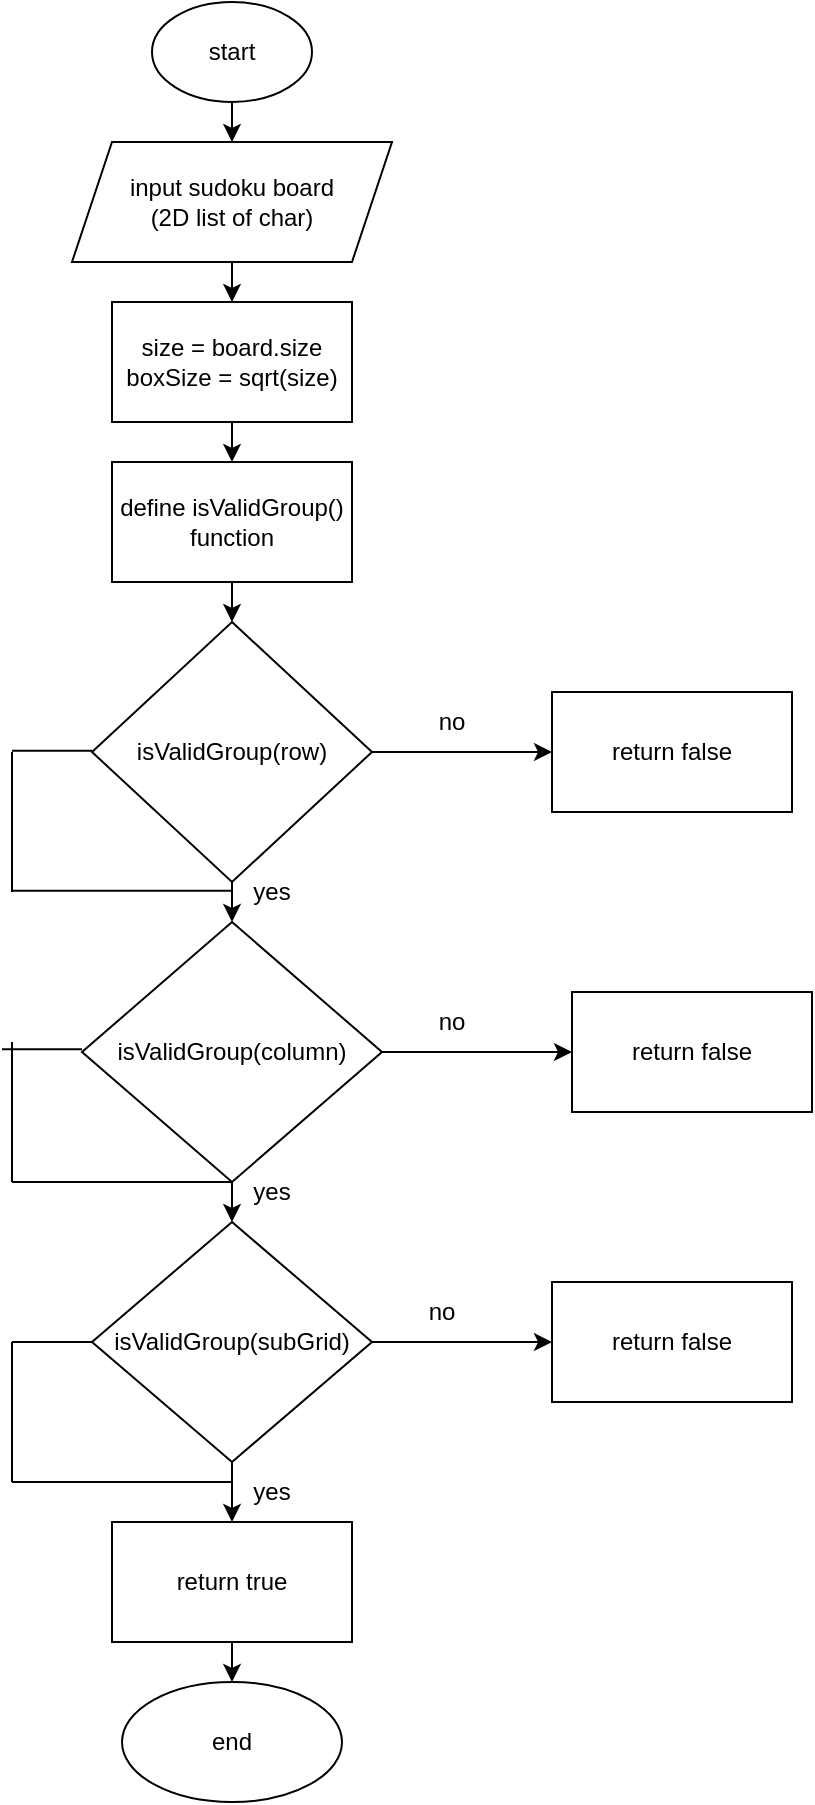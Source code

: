 <mxfile version="26.2.5" pages="2">
  <diagram id="C5RBs43oDa-KdzZeNtuy" name="Sudoku diagram">
    <mxGraphModel dx="1165" dy="1800" grid="1" gridSize="10" guides="1" tooltips="1" connect="1" arrows="1" fold="1" page="1" pageScale="1" pageWidth="827" pageHeight="1169" math="0" shadow="0">
      <root>
        <mxCell id="WIyWlLk6GJQsqaUBKTNV-0" />
        <mxCell id="WIyWlLk6GJQsqaUBKTNV-1" parent="WIyWlLk6GJQsqaUBKTNV-0" />
        <mxCell id="WIyWlLk6GJQsqaUBKTNV-8" value="No" style="rounded=0;html=1;jettySize=auto;orthogonalLoop=1;fontSize=11;endArrow=block;endFill=0;endSize=8;strokeWidth=1;shadow=0;labelBackgroundColor=none;edgeStyle=orthogonalEdgeStyle;" parent="WIyWlLk6GJQsqaUBKTNV-1" edge="1">
          <mxGeometry x="0.333" y="20" relative="1" as="geometry">
            <mxPoint as="offset" />
            <mxPoint x="220" y="440" as="targetPoint" />
          </mxGeometry>
        </mxCell>
        <mxCell id="WVFGbX8OKdMeRJ4kNkZL-5" value="" style="edgeStyle=orthogonalEdgeStyle;rounded=0;orthogonalLoop=1;jettySize=auto;html=1;" parent="WIyWlLk6GJQsqaUBKTNV-1" source="WVFGbX8OKdMeRJ4kNkZL-1" target="WVFGbX8OKdMeRJ4kNkZL-4" edge="1">
          <mxGeometry relative="1" as="geometry" />
        </mxCell>
        <mxCell id="WVFGbX8OKdMeRJ4kNkZL-1" value="start" style="ellipse;whiteSpace=wrap;html=1;" parent="WIyWlLk6GJQsqaUBKTNV-1" vertex="1">
          <mxGeometry x="170" y="-50" width="80" height="50" as="geometry" />
        </mxCell>
        <mxCell id="WVFGbX8OKdMeRJ4kNkZL-7" value="" style="edgeStyle=orthogonalEdgeStyle;rounded=0;orthogonalLoop=1;jettySize=auto;html=1;" parent="WIyWlLk6GJQsqaUBKTNV-1" source="WVFGbX8OKdMeRJ4kNkZL-4" target="WVFGbX8OKdMeRJ4kNkZL-6" edge="1">
          <mxGeometry relative="1" as="geometry" />
        </mxCell>
        <mxCell id="WVFGbX8OKdMeRJ4kNkZL-4" value="input sudoku board&lt;div&gt;(2D list of char)&lt;/div&gt;" style="shape=parallelogram;perimeter=parallelogramPerimeter;whiteSpace=wrap;html=1;fixedSize=1;" parent="WIyWlLk6GJQsqaUBKTNV-1" vertex="1">
          <mxGeometry x="130" y="20" width="160" height="60" as="geometry" />
        </mxCell>
        <mxCell id="WVFGbX8OKdMeRJ4kNkZL-39" value="" style="edgeStyle=none;rounded=0;orthogonalLoop=1;jettySize=auto;html=1;" parent="WIyWlLk6GJQsqaUBKTNV-1" source="WVFGbX8OKdMeRJ4kNkZL-6" target="WVFGbX8OKdMeRJ4kNkZL-37" edge="1">
          <mxGeometry relative="1" as="geometry" />
        </mxCell>
        <mxCell id="WVFGbX8OKdMeRJ4kNkZL-6" value="size = board.size&lt;div&gt;boxSize = sqrt(size)&lt;/div&gt;" style="whiteSpace=wrap;html=1;" parent="WIyWlLk6GJQsqaUBKTNV-1" vertex="1">
          <mxGeometry x="150" y="100" width="120" height="60" as="geometry" />
        </mxCell>
        <mxCell id="WVFGbX8OKdMeRJ4kNkZL-11" value="" style="endArrow=none;html=1;rounded=0;entryX=0.5;entryY=1;entryDx=0;entryDy=0;" parent="WIyWlLk6GJQsqaUBKTNV-1" target="WVFGbX8OKdMeRJ4kNkZL-8" edge="1">
          <mxGeometry width="50" height="50" relative="1" as="geometry">
            <mxPoint x="210" y="300" as="sourcePoint" />
            <mxPoint x="210" y="240" as="targetPoint" />
          </mxGeometry>
        </mxCell>
        <mxCell id="WVFGbX8OKdMeRJ4kNkZL-15" value="" style="edgeStyle=none;rounded=0;orthogonalLoop=1;jettySize=auto;html=1;" parent="WIyWlLk6GJQsqaUBKTNV-1" source="WVFGbX8OKdMeRJ4kNkZL-8" target="WVFGbX8OKdMeRJ4kNkZL-12" edge="1">
          <mxGeometry relative="1" as="geometry" />
        </mxCell>
        <mxCell id="WVFGbX8OKdMeRJ4kNkZL-21" value="" style="edgeStyle=none;rounded=0;orthogonalLoop=1;jettySize=auto;html=1;" parent="WIyWlLk6GJQsqaUBKTNV-1" source="WVFGbX8OKdMeRJ4kNkZL-8" target="WVFGbX8OKdMeRJ4kNkZL-20" edge="1">
          <mxGeometry relative="1" as="geometry" />
        </mxCell>
        <mxCell id="WVFGbX8OKdMeRJ4kNkZL-8" value="&lt;div&gt;isValidGroup(row)&lt;/div&gt;" style="rhombus;whiteSpace=wrap;html=1;" parent="WIyWlLk6GJQsqaUBKTNV-1" vertex="1">
          <mxGeometry x="140" y="260" width="140" height="130" as="geometry" />
        </mxCell>
        <mxCell id="WVFGbX8OKdMeRJ4kNkZL-16" value="" style="edgeStyle=none;rounded=0;orthogonalLoop=1;jettySize=auto;html=1;" parent="WIyWlLk6GJQsqaUBKTNV-1" source="WVFGbX8OKdMeRJ4kNkZL-12" target="WVFGbX8OKdMeRJ4kNkZL-13" edge="1">
          <mxGeometry relative="1" as="geometry" />
        </mxCell>
        <mxCell id="WVFGbX8OKdMeRJ4kNkZL-23" value="" style="edgeStyle=none;rounded=0;orthogonalLoop=1;jettySize=auto;html=1;" parent="WIyWlLk6GJQsqaUBKTNV-1" source="WVFGbX8OKdMeRJ4kNkZL-12" target="WVFGbX8OKdMeRJ4kNkZL-22" edge="1">
          <mxGeometry relative="1" as="geometry" />
        </mxCell>
        <mxCell id="WVFGbX8OKdMeRJ4kNkZL-12" value="&lt;div&gt;isValidGroup(column)&lt;/div&gt;" style="rhombus;whiteSpace=wrap;html=1;" parent="WIyWlLk6GJQsqaUBKTNV-1" vertex="1">
          <mxGeometry x="135" y="410" width="150" height="130" as="geometry" />
        </mxCell>
        <mxCell id="WVFGbX8OKdMeRJ4kNkZL-27" value="" style="edgeStyle=none;rounded=0;orthogonalLoop=1;jettySize=auto;html=1;" parent="WIyWlLk6GJQsqaUBKTNV-1" source="WVFGbX8OKdMeRJ4kNkZL-13" target="WVFGbX8OKdMeRJ4kNkZL-26" edge="1">
          <mxGeometry relative="1" as="geometry" />
        </mxCell>
        <mxCell id="WVFGbX8OKdMeRJ4kNkZL-42" value="" style="edgeStyle=none;rounded=0;orthogonalLoop=1;jettySize=auto;html=1;" parent="WIyWlLk6GJQsqaUBKTNV-1" source="WVFGbX8OKdMeRJ4kNkZL-13" target="WVFGbX8OKdMeRJ4kNkZL-41" edge="1">
          <mxGeometry relative="1" as="geometry" />
        </mxCell>
        <mxCell id="WVFGbX8OKdMeRJ4kNkZL-13" value="&lt;div&gt;isValidGroup(subGrid)&lt;/div&gt;" style="rhombus;whiteSpace=wrap;html=1;" parent="WIyWlLk6GJQsqaUBKTNV-1" vertex="1">
          <mxGeometry x="140" y="560" width="140" height="120" as="geometry" />
        </mxCell>
        <mxCell id="WVFGbX8OKdMeRJ4kNkZL-17" value="yes" style="text;html=1;align=center;verticalAlign=middle;whiteSpace=wrap;rounded=0;" parent="WIyWlLk6GJQsqaUBKTNV-1" vertex="1">
          <mxGeometry x="200" y="380" width="60" height="30" as="geometry" />
        </mxCell>
        <mxCell id="WVFGbX8OKdMeRJ4kNkZL-19" value="yes" style="text;html=1;align=center;verticalAlign=middle;whiteSpace=wrap;rounded=0;" parent="WIyWlLk6GJQsqaUBKTNV-1" vertex="1">
          <mxGeometry x="200" y="530" width="60" height="30" as="geometry" />
        </mxCell>
        <mxCell id="WVFGbX8OKdMeRJ4kNkZL-20" value="return false" style="whiteSpace=wrap;html=1;" parent="WIyWlLk6GJQsqaUBKTNV-1" vertex="1">
          <mxGeometry x="370" y="295" width="120" height="60" as="geometry" />
        </mxCell>
        <mxCell id="WVFGbX8OKdMeRJ4kNkZL-22" value="return false" style="whiteSpace=wrap;html=1;" parent="WIyWlLk6GJQsqaUBKTNV-1" vertex="1">
          <mxGeometry x="380" y="445" width="120" height="60" as="geometry" />
        </mxCell>
        <mxCell id="WVFGbX8OKdMeRJ4kNkZL-26" value="return false" style="whiteSpace=wrap;html=1;" parent="WIyWlLk6GJQsqaUBKTNV-1" vertex="1">
          <mxGeometry x="370" y="590" width="120" height="60" as="geometry" />
        </mxCell>
        <mxCell id="WVFGbX8OKdMeRJ4kNkZL-28" value="no" style="text;html=1;align=center;verticalAlign=middle;whiteSpace=wrap;rounded=0;" parent="WIyWlLk6GJQsqaUBKTNV-1" vertex="1">
          <mxGeometry x="290" y="295" width="60" height="30" as="geometry" />
        </mxCell>
        <mxCell id="WVFGbX8OKdMeRJ4kNkZL-29" value="no" style="text;html=1;align=center;verticalAlign=middle;whiteSpace=wrap;rounded=0;" parent="WIyWlLk6GJQsqaUBKTNV-1" vertex="1">
          <mxGeometry x="285" y="590" width="60" height="30" as="geometry" />
        </mxCell>
        <mxCell id="WVFGbX8OKdMeRJ4kNkZL-30" value="no" style="text;html=1;align=center;verticalAlign=middle;whiteSpace=wrap;rounded=0;" parent="WIyWlLk6GJQsqaUBKTNV-1" vertex="1">
          <mxGeometry x="290" y="445" width="60" height="30" as="geometry" />
        </mxCell>
        <mxCell id="WVFGbX8OKdMeRJ4kNkZL-33" value="end" style="ellipse;whiteSpace=wrap;html=1;" parent="WIyWlLk6GJQsqaUBKTNV-1" vertex="1">
          <mxGeometry x="155" y="790" width="110" height="60" as="geometry" />
        </mxCell>
        <mxCell id="WVFGbX8OKdMeRJ4kNkZL-40" value="" style="edgeStyle=none;rounded=0;orthogonalLoop=1;jettySize=auto;html=1;" parent="WIyWlLk6GJQsqaUBKTNV-1" source="WVFGbX8OKdMeRJ4kNkZL-37" target="WVFGbX8OKdMeRJ4kNkZL-8" edge="1">
          <mxGeometry relative="1" as="geometry" />
        </mxCell>
        <mxCell id="WVFGbX8OKdMeRJ4kNkZL-37" value="define isValidGroup() function" style="rounded=0;whiteSpace=wrap;html=1;" parent="WIyWlLk6GJQsqaUBKTNV-1" vertex="1">
          <mxGeometry x="150" y="180" width="120" height="60" as="geometry" />
        </mxCell>
        <mxCell id="WVFGbX8OKdMeRJ4kNkZL-43" value="" style="edgeStyle=none;rounded=0;orthogonalLoop=1;jettySize=auto;html=1;" parent="WIyWlLk6GJQsqaUBKTNV-1" source="WVFGbX8OKdMeRJ4kNkZL-41" target="WVFGbX8OKdMeRJ4kNkZL-33" edge="1">
          <mxGeometry relative="1" as="geometry" />
        </mxCell>
        <mxCell id="WVFGbX8OKdMeRJ4kNkZL-41" value="return true" style="whiteSpace=wrap;html=1;" parent="WIyWlLk6GJQsqaUBKTNV-1" vertex="1">
          <mxGeometry x="150" y="710" width="120" height="60" as="geometry" />
        </mxCell>
        <mxCell id="WVFGbX8OKdMeRJ4kNkZL-44" value="yes" style="text;html=1;align=center;verticalAlign=middle;whiteSpace=wrap;rounded=0;" parent="WIyWlLk6GJQsqaUBKTNV-1" vertex="1">
          <mxGeometry x="200" y="680" width="60" height="30" as="geometry" />
        </mxCell>
        <mxCell id="2qSWAf4yEXB-eWjeMM5K-0" value="" style="endArrow=none;html=1;rounded=0;" edge="1" parent="WIyWlLk6GJQsqaUBKTNV-1">
          <mxGeometry width="50" height="50" relative="1" as="geometry">
            <mxPoint x="100" y="394.33" as="sourcePoint" />
            <mxPoint x="210" y="394.33" as="targetPoint" />
          </mxGeometry>
        </mxCell>
        <mxCell id="2qSWAf4yEXB-eWjeMM5K-1" value="" style="endArrow=none;html=1;rounded=0;" edge="1" parent="WIyWlLk6GJQsqaUBKTNV-1">
          <mxGeometry width="50" height="50" relative="1" as="geometry">
            <mxPoint x="100" y="690" as="sourcePoint" />
            <mxPoint x="210" y="690" as="targetPoint" />
          </mxGeometry>
        </mxCell>
        <mxCell id="2qSWAf4yEXB-eWjeMM5K-2" value="" style="endArrow=none;html=1;rounded=0;" edge="1" parent="WIyWlLk6GJQsqaUBKTNV-1">
          <mxGeometry width="50" height="50" relative="1" as="geometry">
            <mxPoint x="100" y="540" as="sourcePoint" />
            <mxPoint x="210" y="540" as="targetPoint" />
          </mxGeometry>
        </mxCell>
        <mxCell id="2qSWAf4yEXB-eWjeMM5K-4" value="" style="endArrow=none;html=1;rounded=0;" edge="1" parent="WIyWlLk6GJQsqaUBKTNV-1">
          <mxGeometry width="50" height="50" relative="1" as="geometry">
            <mxPoint x="100" y="620" as="sourcePoint" />
            <mxPoint x="140" y="620" as="targetPoint" />
          </mxGeometry>
        </mxCell>
        <mxCell id="2qSWAf4yEXB-eWjeMM5K-6" value="" style="endArrow=none;html=1;rounded=0;" edge="1" parent="WIyWlLk6GJQsqaUBKTNV-1">
          <mxGeometry width="50" height="50" relative="1" as="geometry">
            <mxPoint x="100" y="690" as="sourcePoint" />
            <mxPoint x="100" y="620" as="targetPoint" />
          </mxGeometry>
        </mxCell>
        <mxCell id="2qSWAf4yEXB-eWjeMM5K-7" value="" style="endArrow=none;html=1;rounded=0;" edge="1" parent="WIyWlLk6GJQsqaUBKTNV-1">
          <mxGeometry width="50" height="50" relative="1" as="geometry">
            <mxPoint x="100" y="324.33" as="sourcePoint" />
            <mxPoint x="140" y="324.33" as="targetPoint" />
          </mxGeometry>
        </mxCell>
        <mxCell id="2qSWAf4yEXB-eWjeMM5K-8" value="" style="endArrow=none;html=1;rounded=0;" edge="1" parent="WIyWlLk6GJQsqaUBKTNV-1">
          <mxGeometry width="50" height="50" relative="1" as="geometry">
            <mxPoint x="95" y="473.67" as="sourcePoint" />
            <mxPoint x="135" y="473.67" as="targetPoint" />
          </mxGeometry>
        </mxCell>
        <mxCell id="2qSWAf4yEXB-eWjeMM5K-9" value="" style="endArrow=none;html=1;rounded=0;" edge="1" parent="WIyWlLk6GJQsqaUBKTNV-1">
          <mxGeometry width="50" height="50" relative="1" as="geometry">
            <mxPoint x="100" y="395" as="sourcePoint" />
            <mxPoint x="100" y="325" as="targetPoint" />
          </mxGeometry>
        </mxCell>
        <mxCell id="2qSWAf4yEXB-eWjeMM5K-10" value="" style="endArrow=none;html=1;rounded=0;" edge="1" parent="WIyWlLk6GJQsqaUBKTNV-1">
          <mxGeometry width="50" height="50" relative="1" as="geometry">
            <mxPoint x="100" y="540" as="sourcePoint" />
            <mxPoint x="100" y="470" as="targetPoint" />
          </mxGeometry>
        </mxCell>
      </root>
    </mxGraphModel>
  </diagram>
  <diagram id="oHFhjthTGVeP3cD-KrLw" name="IPv4 diagram">
    <mxGraphModel dx="1457" dy="788" grid="1" gridSize="10" guides="1" tooltips="1" connect="1" arrows="1" fold="1" page="1" pageScale="1" pageWidth="850" pageHeight="1100" math="0" shadow="0">
      <root>
        <mxCell id="0" />
        <mxCell id="1" parent="0" />
        <mxCell id="S-5rs2X0BtKWw0U-oja9-3" value="" style="edgeStyle=none;rounded=0;orthogonalLoop=1;jettySize=auto;html=1;" edge="1" parent="1" source="S-5rs2X0BtKWw0U-oja9-1" target="S-5rs2X0BtKWw0U-oja9-2">
          <mxGeometry relative="1" as="geometry" />
        </mxCell>
        <mxCell id="S-5rs2X0BtKWw0U-oja9-1" value="start" style="ellipse;whiteSpace=wrap;html=1;" vertex="1" parent="1">
          <mxGeometry x="180" y="10" width="100" height="50" as="geometry" />
        </mxCell>
        <mxCell id="AF_sRmBem9vMi__EUsd--2" value="" style="edgeStyle=none;rounded=0;orthogonalLoop=1;jettySize=auto;html=1;" edge="1" parent="1" source="S-5rs2X0BtKWw0U-oja9-2" target="AF_sRmBem9vMi__EUsd--1">
          <mxGeometry relative="1" as="geometry" />
        </mxCell>
        <mxCell id="AF_sRmBem9vMi__EUsd--6" value="" style="edgeStyle=none;rounded=0;orthogonalLoop=1;jettySize=auto;html=1;" edge="1" parent="1" source="S-5rs2X0BtKWw0U-oja9-2">
          <mxGeometry relative="1" as="geometry">
            <mxPoint x="230" y="240" as="targetPoint" />
          </mxGeometry>
        </mxCell>
        <mxCell id="S-5rs2X0BtKWw0U-oja9-2" value="is address null or blank or contain spaces" style="rhombus;whiteSpace=wrap;html=1;" vertex="1" parent="1">
          <mxGeometry x="165" y="80" width="130" height="130" as="geometry" />
        </mxCell>
        <mxCell id="AF_sRmBem9vMi__EUsd--1" value="return false&amp;nbsp;" style="whiteSpace=wrap;html=1;" vertex="1" parent="1">
          <mxGeometry x="380" y="115" width="120" height="60" as="geometry" />
        </mxCell>
        <mxCell id="AF_sRmBem9vMi__EUsd--3" value="yes" style="text;html=1;align=center;verticalAlign=middle;whiteSpace=wrap;rounded=0;" vertex="1" parent="1">
          <mxGeometry x="300" y="120" width="60" height="30" as="geometry" />
        </mxCell>
        <mxCell id="AF_sRmBem9vMi__EUsd--11" value="" style="edgeStyle=none;rounded=0;orthogonalLoop=1;jettySize=auto;html=1;" edge="1" parent="1" source="AF_sRmBem9vMi__EUsd--5" target="AF_sRmBem9vMi__EUsd--10">
          <mxGeometry relative="1" as="geometry" />
        </mxCell>
        <mxCell id="qn0yvYZL39nes52km4Q_-2" value="" style="edgeStyle=none;rounded=0;orthogonalLoop=1;jettySize=auto;html=1;" edge="1" parent="1" source="AF_sRmBem9vMi__EUsd--5" target="qn0yvYZL39nes52km4Q_-1">
          <mxGeometry relative="1" as="geometry" />
        </mxCell>
        <mxCell id="AF_sRmBem9vMi__EUsd--5" value="does address has 4 segments?" style="rhombus;whiteSpace=wrap;html=1;" vertex="1" parent="1">
          <mxGeometry x="165" y="320" width="130" height="130" as="geometry" />
        </mxCell>
        <mxCell id="AF_sRmBem9vMi__EUsd--7" value="no" style="text;html=1;align=center;verticalAlign=middle;whiteSpace=wrap;rounded=0;" vertex="1" parent="1">
          <mxGeometry x="220" y="210" width="60" height="30" as="geometry" />
        </mxCell>
        <mxCell id="AF_sRmBem9vMi__EUsd--9" value="" style="edgeStyle=none;rounded=0;orthogonalLoop=1;jettySize=auto;html=1;" edge="1" parent="1" source="AF_sRmBem9vMi__EUsd--8" target="AF_sRmBem9vMi__EUsd--5">
          <mxGeometry relative="1" as="geometry" />
        </mxCell>
        <mxCell id="AF_sRmBem9vMi__EUsd--8" value="split address into segments using&quot;.&quot;" style="rounded=0;whiteSpace=wrap;html=1;" vertex="1" parent="1">
          <mxGeometry x="170" y="240" width="120" height="60" as="geometry" />
        </mxCell>
        <mxCell id="AF_sRmBem9vMi__EUsd--10" value="return false&amp;nbsp;" style="whiteSpace=wrap;html=1;" vertex="1" parent="1">
          <mxGeometry x="380" y="355" width="120" height="60" as="geometry" />
        </mxCell>
        <mxCell id="AF_sRmBem9vMi__EUsd--12" value="no" style="text;html=1;align=center;verticalAlign=middle;whiteSpace=wrap;rounded=0;" vertex="1" parent="1">
          <mxGeometry x="300" y="355" width="60" height="30" as="geometry" />
        </mxCell>
        <mxCell id="AF_sRmBem9vMi__EUsd--13" value="yes" style="text;html=1;align=center;verticalAlign=middle;whiteSpace=wrap;rounded=0;" vertex="1" parent="1">
          <mxGeometry x="220" y="440" width="60" height="30" as="geometry" />
        </mxCell>
        <mxCell id="qn0yvYZL39nes52km4Q_-4" value="" style="edgeStyle=none;rounded=0;orthogonalLoop=1;jettySize=auto;html=1;" edge="1" parent="1" source="qn0yvYZL39nes52km4Q_-1" target="qn0yvYZL39nes52km4Q_-3">
          <mxGeometry relative="1" as="geometry" />
        </mxCell>
        <mxCell id="qn0yvYZL39nes52km4Q_-7" value="" style="edgeStyle=none;rounded=0;orthogonalLoop=1;jettySize=auto;html=1;" edge="1" parent="1" source="qn0yvYZL39nes52km4Q_-1" target="qn0yvYZL39nes52km4Q_-6">
          <mxGeometry relative="1" as="geometry" />
        </mxCell>
        <mxCell id="qn0yvYZL39nes52km4Q_-1" value="is segment empty or contain non digit character?" style="rhombus;whiteSpace=wrap;html=1;" vertex="1" parent="1">
          <mxGeometry x="165" y="480" width="130" height="130" as="geometry" />
        </mxCell>
        <mxCell id="qn0yvYZL39nes52km4Q_-3" value="return false&amp;nbsp;" style="whiteSpace=wrap;html=1;" vertex="1" parent="1">
          <mxGeometry x="365" y="515" width="120" height="60" as="geometry" />
        </mxCell>
        <mxCell id="qn0yvYZL39nes52km4Q_-5" value="yes" style="text;html=1;align=center;verticalAlign=middle;whiteSpace=wrap;rounded=0;" vertex="1" parent="1">
          <mxGeometry x="295" y="515" width="60" height="30" as="geometry" />
        </mxCell>
        <mxCell id="qn0yvYZL39nes52km4Q_-13" value="" style="edgeStyle=none;rounded=0;orthogonalLoop=1;jettySize=auto;html=1;" edge="1" parent="1" source="qn0yvYZL39nes52km4Q_-6" target="qn0yvYZL39nes52km4Q_-12">
          <mxGeometry relative="1" as="geometry" />
        </mxCell>
        <mxCell id="qn0yvYZL39nes52km4Q_-16" value="" style="edgeStyle=none;rounded=0;orthogonalLoop=1;jettySize=auto;html=1;" edge="1" parent="1" source="qn0yvYZL39nes52km4Q_-6" target="qn0yvYZL39nes52km4Q_-8">
          <mxGeometry relative="1" as="geometry" />
        </mxCell>
        <mxCell id="qn0yvYZL39nes52km4Q_-6" value="is segment have leading 0?" style="rhombus;whiteSpace=wrap;html=1;" vertex="1" parent="1">
          <mxGeometry x="165" y="640" width="130" height="130" as="geometry" />
        </mxCell>
        <mxCell id="qn0yvYZL39nes52km4Q_-8" value="return false&amp;nbsp;" style="whiteSpace=wrap;html=1;" vertex="1" parent="1">
          <mxGeometry x="360" y="675" width="120" height="60" as="geometry" />
        </mxCell>
        <mxCell id="qn0yvYZL39nes52km4Q_-11" value="no" style="text;html=1;align=center;verticalAlign=middle;whiteSpace=wrap;rounded=0;" vertex="1" parent="1">
          <mxGeometry x="220" y="610" width="60" height="30" as="geometry" />
        </mxCell>
        <mxCell id="qn0yvYZL39nes52km4Q_-19" value="" style="edgeStyle=none;rounded=0;orthogonalLoop=1;jettySize=auto;html=1;" edge="1" parent="1" source="qn0yvYZL39nes52km4Q_-12" target="qn0yvYZL39nes52km4Q_-18">
          <mxGeometry relative="1" as="geometry" />
        </mxCell>
        <mxCell id="qn0yvYZL39nes52km4Q_-22" value="" style="edgeStyle=none;rounded=0;orthogonalLoop=1;jettySize=auto;html=1;" edge="1" parent="1" source="qn0yvYZL39nes52km4Q_-12" target="qn0yvYZL39nes52km4Q_-21">
          <mxGeometry relative="1" as="geometry" />
        </mxCell>
        <mxCell id="qn0yvYZL39nes52km4Q_-12" value="is segment converted&lt;div&gt;&amp;nbsp;to int?&lt;/div&gt;" style="rhombus;whiteSpace=wrap;html=1;" vertex="1" parent="1">
          <mxGeometry x="165" y="800" width="130" height="130" as="geometry" />
        </mxCell>
        <mxCell id="qn0yvYZL39nes52km4Q_-15" value="no" style="text;html=1;align=center;verticalAlign=middle;whiteSpace=wrap;rounded=0;" vertex="1" parent="1">
          <mxGeometry x="210" y="770" width="60" height="30" as="geometry" />
        </mxCell>
        <mxCell id="qn0yvYZL39nes52km4Q_-17" value="yes" style="text;html=1;align=center;verticalAlign=middle;whiteSpace=wrap;rounded=0;" vertex="1" parent="1">
          <mxGeometry x="290" y="680" width="60" height="30" as="geometry" />
        </mxCell>
        <mxCell id="qn0yvYZL39nes52km4Q_-18" value="return false&amp;nbsp;" style="whiteSpace=wrap;html=1;" vertex="1" parent="1">
          <mxGeometry x="350" y="835" width="120" height="60" as="geometry" />
        </mxCell>
        <mxCell id="qn0yvYZL39nes52km4Q_-20" value="no" style="text;html=1;align=center;verticalAlign=middle;whiteSpace=wrap;rounded=0;" vertex="1" parent="1">
          <mxGeometry x="290" y="840" width="60" height="30" as="geometry" />
        </mxCell>
        <mxCell id="qn0yvYZL39nes52km4Q_-25" value="" style="edgeStyle=none;rounded=0;orthogonalLoop=1;jettySize=auto;html=1;" edge="1" parent="1" source="qn0yvYZL39nes52km4Q_-21" target="qn0yvYZL39nes52km4Q_-24">
          <mxGeometry relative="1" as="geometry" />
        </mxCell>
        <mxCell id="qn0yvYZL39nes52km4Q_-49" value="" style="edgeStyle=orthogonalEdgeStyle;rounded=0;orthogonalLoop=1;jettySize=auto;html=1;" edge="1" parent="1" source="qn0yvYZL39nes52km4Q_-21">
          <mxGeometry relative="1" as="geometry">
            <mxPoint x="230" y="1150" as="targetPoint" />
          </mxGeometry>
        </mxCell>
        <mxCell id="qn0yvYZL39nes52km4Q_-21" value="is integer between 0 and 255?" style="rhombus;whiteSpace=wrap;html=1;" vertex="1" parent="1">
          <mxGeometry x="165" y="980" width="130" height="130" as="geometry" />
        </mxCell>
        <mxCell id="qn0yvYZL39nes52km4Q_-23" value="yes" style="text;html=1;align=center;verticalAlign=middle;whiteSpace=wrap;rounded=0;" vertex="1" parent="1">
          <mxGeometry x="220" y="940" width="60" height="30" as="geometry" />
        </mxCell>
        <mxCell id="qn0yvYZL39nes52km4Q_-24" value="return false&amp;nbsp;" style="whiteSpace=wrap;html=1;" vertex="1" parent="1">
          <mxGeometry x="380" y="1015" width="120" height="60" as="geometry" />
        </mxCell>
        <mxCell id="qn0yvYZL39nes52km4Q_-26" value="no" style="text;html=1;align=center;verticalAlign=middle;whiteSpace=wrap;rounded=0;" vertex="1" parent="1">
          <mxGeometry x="280" y="1020" width="60" height="30" as="geometry" />
        </mxCell>
        <mxCell id="qn0yvYZL39nes52km4Q_-40" value="" style="endArrow=none;html=1;rounded=0;" edge="1" parent="1">
          <mxGeometry width="50" height="50" relative="1" as="geometry">
            <mxPoint x="50" y="1044.17" as="sourcePoint" />
            <mxPoint x="170" y="1044.17" as="targetPoint" />
          </mxGeometry>
        </mxCell>
        <mxCell id="qn0yvYZL39nes52km4Q_-41" value="" style="endArrow=none;html=1;rounded=0;" edge="1" parent="1">
          <mxGeometry width="50" height="50" relative="1" as="geometry">
            <mxPoint x="50" y="1040" as="sourcePoint" />
            <mxPoint x="50" y="460" as="targetPoint" />
          </mxGeometry>
        </mxCell>
        <mxCell id="qn0yvYZL39nes52km4Q_-42" value="" style="endArrow=none;html=1;rounded=0;entryX=0;entryY=0.5;entryDx=0;entryDy=0;" edge="1" parent="1" target="AF_sRmBem9vMi__EUsd--13">
          <mxGeometry width="50" height="50" relative="1" as="geometry">
            <mxPoint x="50" y="455" as="sourcePoint" />
            <mxPoint x="150" y="450" as="targetPoint" />
          </mxGeometry>
        </mxCell>
        <mxCell id="qn0yvYZL39nes52km4Q_-44" value="yes" style="text;html=1;align=center;verticalAlign=middle;whiteSpace=wrap;rounded=0;" vertex="1" parent="1">
          <mxGeometry x="80" y="1015" width="60" height="30" as="geometry" />
        </mxCell>
        <mxCell id="qn0yvYZL39nes52km4Q_-45" value="return true" style="whiteSpace=wrap;html=1;" vertex="1" parent="1">
          <mxGeometry x="170" y="1250" width="120" height="60" as="geometry" />
        </mxCell>
        <mxCell id="qn0yvYZL39nes52km4Q_-51" value="" style="edgeStyle=orthogonalEdgeStyle;rounded=0;orthogonalLoop=1;jettySize=auto;html=1;" edge="1" parent="1" source="qn0yvYZL39nes52km4Q_-48" target="qn0yvYZL39nes52km4Q_-45">
          <mxGeometry relative="1" as="geometry" />
        </mxCell>
        <mxCell id="qn0yvYZL39nes52km4Q_-48" value="end" style="ellipse;whiteSpace=wrap;html=1;" vertex="1" parent="1">
          <mxGeometry x="170" y="1150" width="120" height="60" as="geometry" />
        </mxCell>
        <mxCell id="qn0yvYZL39nes52km4Q_-52" value="yes" style="text;html=1;align=center;verticalAlign=middle;whiteSpace=wrap;rounded=0;" vertex="1" parent="1">
          <mxGeometry x="220" y="1110" width="60" height="30" as="geometry" />
        </mxCell>
      </root>
    </mxGraphModel>
  </diagram>
</mxfile>
